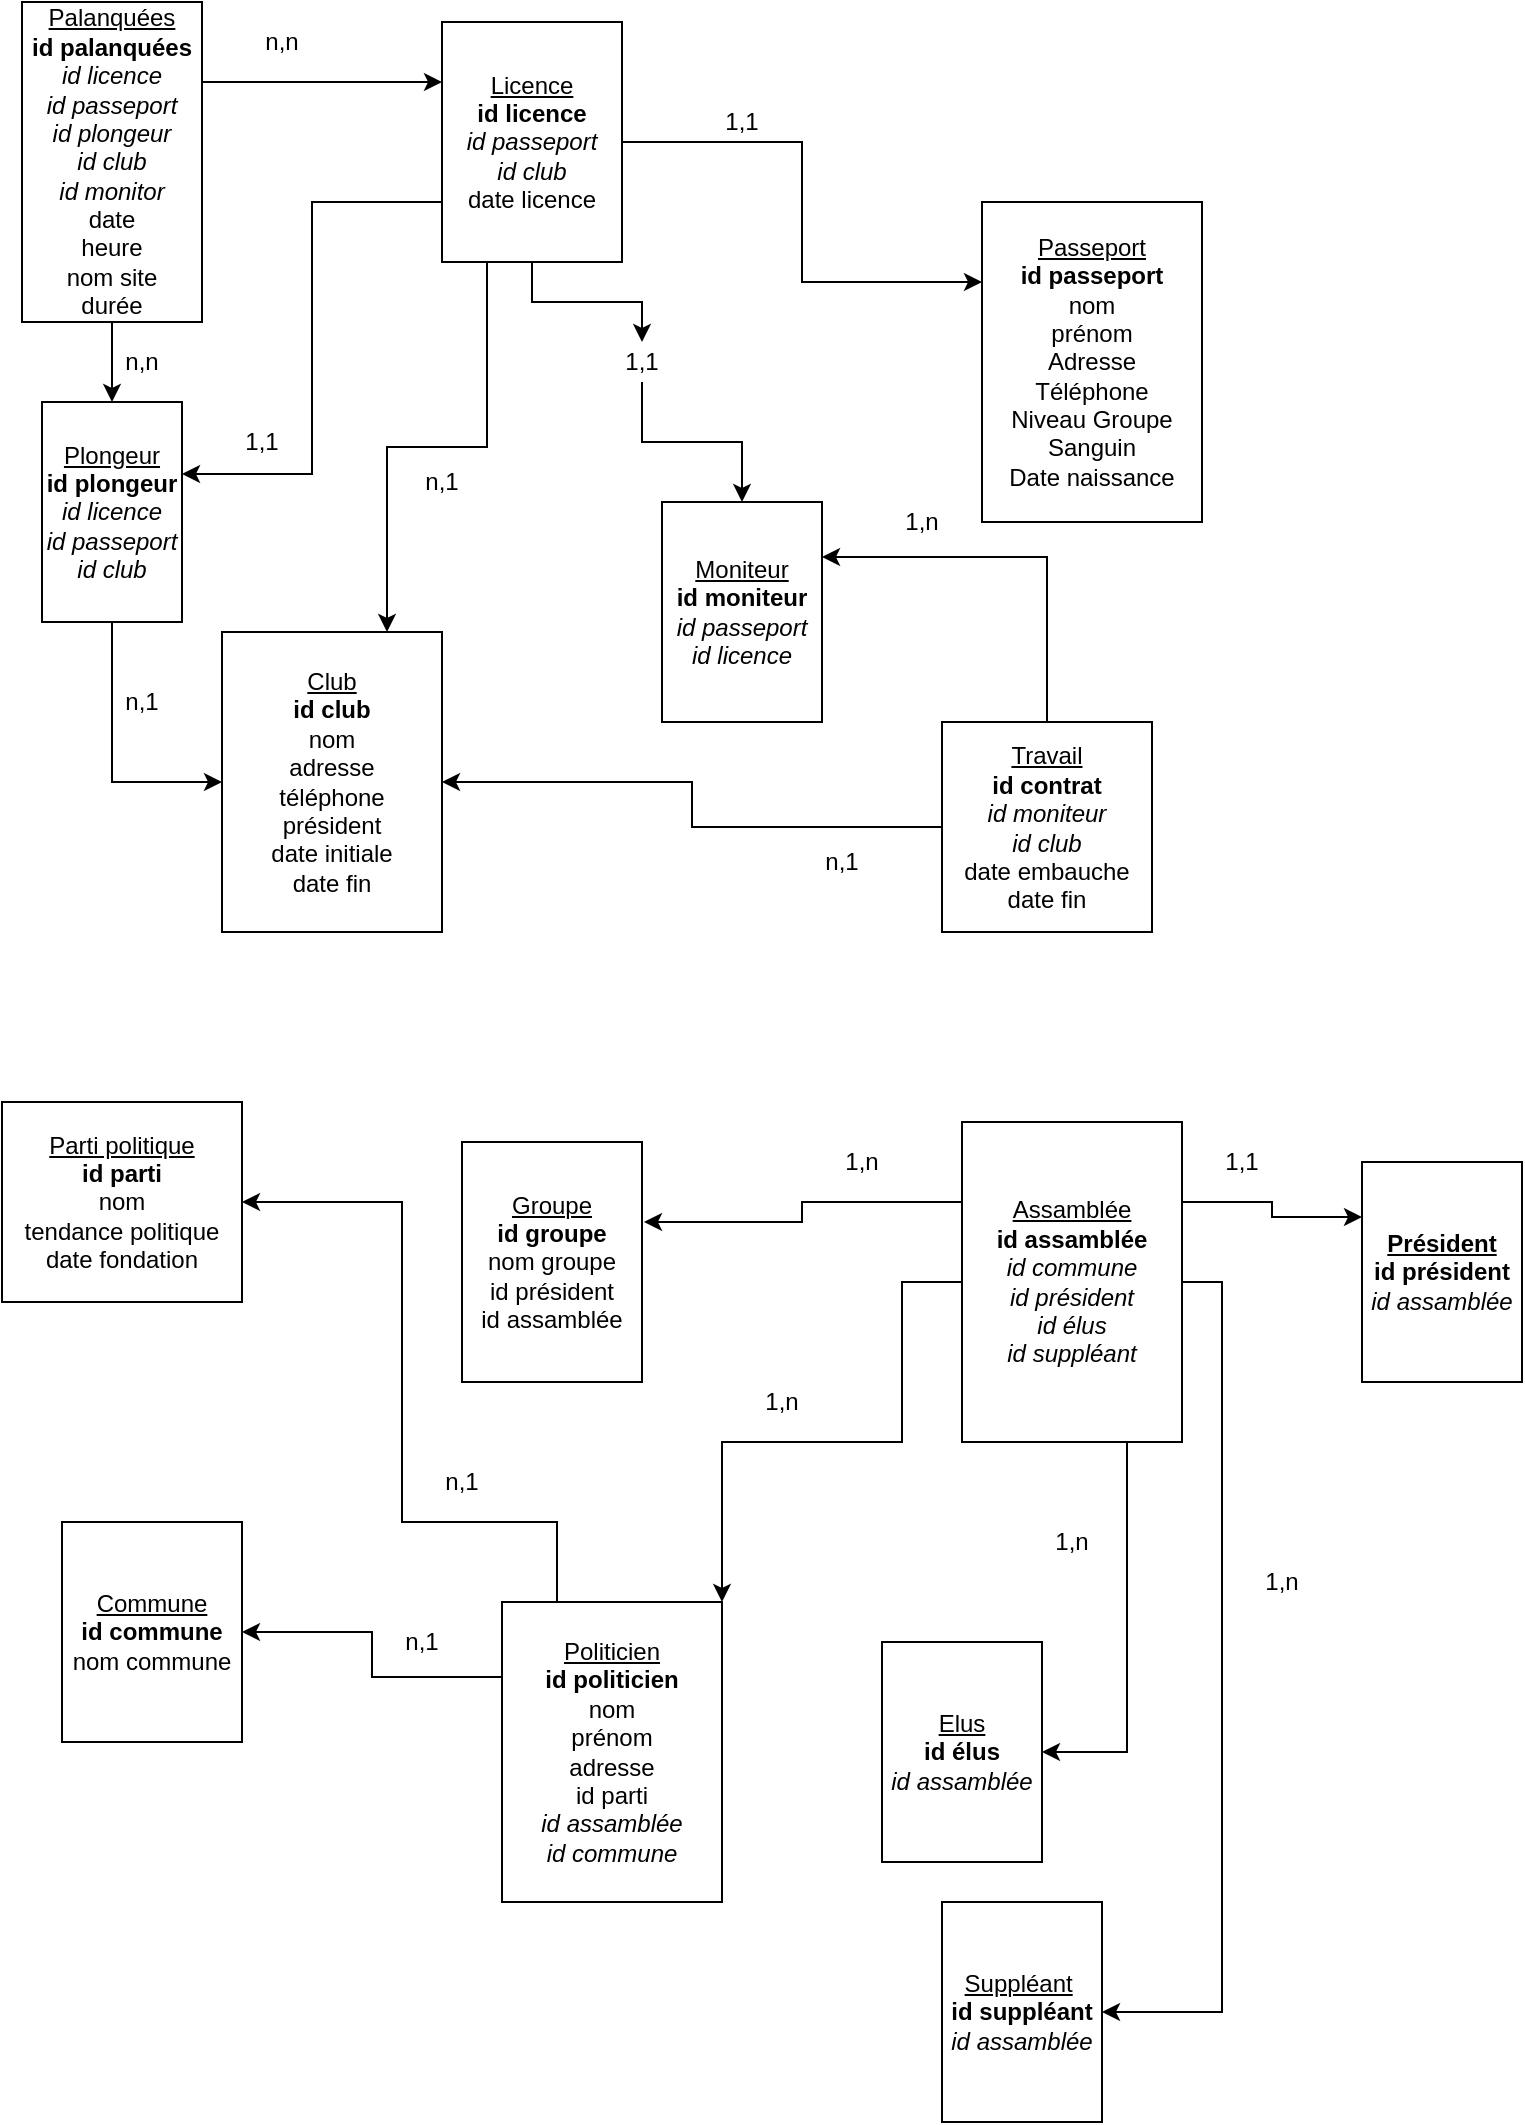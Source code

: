 <mxfile version="14.4.2" type="github">
  <diagram id="x8W8AJZ4dCZI1heM8H32" name="Page-1">
    <mxGraphModel dx="2249" dy="705" grid="1" gridSize="10" guides="1" tooltips="1" connect="1" arrows="1" fold="1" page="1" pageScale="1" pageWidth="827" pageHeight="1169" math="0" shadow="0">
      <root>
        <mxCell id="0" />
        <mxCell id="1" parent="0" />
        <mxCell id="_py3yEN6EtsgkCyzsrZI-14" style="edgeStyle=orthogonalEdgeStyle;rounded=0;orthogonalLoop=1;jettySize=auto;html=1;exitX=1;exitY=0.5;exitDx=0;exitDy=0;entryX=0;entryY=0.25;entryDx=0;entryDy=0;" edge="1" parent="1" source="_py3yEN6EtsgkCyzsrZI-1" target="_py3yEN6EtsgkCyzsrZI-2">
          <mxGeometry relative="1" as="geometry" />
        </mxCell>
        <mxCell id="_py3yEN6EtsgkCyzsrZI-15" style="edgeStyle=orthogonalEdgeStyle;rounded=0;orthogonalLoop=1;jettySize=auto;html=1;exitX=0.5;exitY=1;exitDx=0;exitDy=0;" edge="1" parent="1" source="_py3yEN6EtsgkCyzsrZI-29" target="_py3yEN6EtsgkCyzsrZI-5">
          <mxGeometry relative="1" as="geometry" />
        </mxCell>
        <mxCell id="_py3yEN6EtsgkCyzsrZI-26" style="edgeStyle=orthogonalEdgeStyle;rounded=0;orthogonalLoop=1;jettySize=auto;html=1;exitX=0;exitY=0.75;exitDx=0;exitDy=0;entryX=1;entryY=0.327;entryDx=0;entryDy=0;entryPerimeter=0;" edge="1" parent="1" source="_py3yEN6EtsgkCyzsrZI-1" target="_py3yEN6EtsgkCyzsrZI-7">
          <mxGeometry relative="1" as="geometry" />
        </mxCell>
        <mxCell id="_py3yEN6EtsgkCyzsrZI-27" style="edgeStyle=orthogonalEdgeStyle;rounded=0;orthogonalLoop=1;jettySize=auto;html=1;exitX=0.25;exitY=1;exitDx=0;exitDy=0;entryX=0.75;entryY=0;entryDx=0;entryDy=0;" edge="1" parent="1" source="_py3yEN6EtsgkCyzsrZI-1" target="_py3yEN6EtsgkCyzsrZI-3">
          <mxGeometry relative="1" as="geometry" />
        </mxCell>
        <mxCell id="_py3yEN6EtsgkCyzsrZI-1" value="&lt;u&gt;Licence&lt;br&gt;&lt;/u&gt;&lt;b&gt;id licence&lt;br&gt;&lt;/b&gt;&lt;i&gt;id passeport&lt;br&gt;id club&lt;br&gt;&lt;/i&gt;date licence" style="rounded=0;whiteSpace=wrap;html=1;" vertex="1" parent="1">
          <mxGeometry x="70" y="40" width="90" height="120" as="geometry" />
        </mxCell>
        <mxCell id="_py3yEN6EtsgkCyzsrZI-2" value="&lt;u&gt;Passeport&lt;br&gt;&lt;/u&gt;&lt;b&gt;id passeport&lt;br&gt;&lt;/b&gt;nom&lt;br&gt;prénom&lt;br&gt;Adresse&lt;br&gt;Téléphone&lt;br&gt;Niveau Groupe&lt;br&gt;Sanguin&lt;br&gt;Date naissance" style="rounded=0;whiteSpace=wrap;html=1;" vertex="1" parent="1">
          <mxGeometry x="340" y="130" width="110" height="160" as="geometry" />
        </mxCell>
        <mxCell id="_py3yEN6EtsgkCyzsrZI-3" value="&lt;u&gt;Club&lt;/u&gt;&lt;br&gt;&lt;b&gt;id club&lt;br&gt;&lt;/b&gt;nom&lt;br&gt;adresse&lt;br&gt;téléphone&lt;br&gt;président&lt;br&gt;date initiale&lt;br&gt;date fin" style="rounded=0;whiteSpace=wrap;html=1;" vertex="1" parent="1">
          <mxGeometry x="-40" y="345" width="110" height="150" as="geometry" />
        </mxCell>
        <mxCell id="_py3yEN6EtsgkCyzsrZI-5" value="&lt;u&gt;Moniteur&lt;/u&gt;&lt;br&gt;&lt;b&gt;id moniteur&lt;br&gt;&lt;/b&gt;&lt;i&gt;id passeport&lt;br&gt;id licence&lt;/i&gt;" style="rounded=0;whiteSpace=wrap;html=1;" vertex="1" parent="1">
          <mxGeometry x="180" y="280" width="80" height="110" as="geometry" />
        </mxCell>
        <mxCell id="_py3yEN6EtsgkCyzsrZI-43" style="edgeStyle=orthogonalEdgeStyle;rounded=0;orthogonalLoop=1;jettySize=auto;html=1;exitX=0.5;exitY=1;exitDx=0;exitDy=0;entryX=0;entryY=0.5;entryDx=0;entryDy=0;" edge="1" parent="1" source="_py3yEN6EtsgkCyzsrZI-7" target="_py3yEN6EtsgkCyzsrZI-3">
          <mxGeometry relative="1" as="geometry" />
        </mxCell>
        <mxCell id="_py3yEN6EtsgkCyzsrZI-7" value="&lt;u&gt;Plongeur&lt;/u&gt;&lt;br&gt;&lt;b&gt;id plongeur&lt;br&gt;&lt;/b&gt;&lt;i&gt;id licence&lt;br&gt;id passeport&lt;br&gt;id club&lt;/i&gt;" style="rounded=0;whiteSpace=wrap;html=1;" vertex="1" parent="1">
          <mxGeometry x="-130" y="230" width="70" height="110" as="geometry" />
        </mxCell>
        <mxCell id="_py3yEN6EtsgkCyzsrZI-25" style="edgeStyle=orthogonalEdgeStyle;rounded=0;orthogonalLoop=1;jettySize=auto;html=1;exitX=0.5;exitY=1;exitDx=0;exitDy=0;entryX=0.5;entryY=0;entryDx=0;entryDy=0;" edge="1" parent="1" source="_py3yEN6EtsgkCyzsrZI-8" target="_py3yEN6EtsgkCyzsrZI-7">
          <mxGeometry relative="1" as="geometry" />
        </mxCell>
        <mxCell id="_py3yEN6EtsgkCyzsrZI-34" style="edgeStyle=orthogonalEdgeStyle;rounded=0;orthogonalLoop=1;jettySize=auto;html=1;exitX=1;exitY=0.25;exitDx=0;exitDy=0;entryX=0;entryY=0.25;entryDx=0;entryDy=0;" edge="1" parent="1" source="_py3yEN6EtsgkCyzsrZI-8" target="_py3yEN6EtsgkCyzsrZI-1">
          <mxGeometry relative="1" as="geometry" />
        </mxCell>
        <mxCell id="_py3yEN6EtsgkCyzsrZI-8" value="&lt;u&gt;Palanquées&lt;/u&gt;&lt;br&gt;&lt;b&gt;id palanquées&lt;br&gt;&lt;/b&gt;&lt;i&gt;id licence&lt;br&gt;id passeport&lt;br&gt;id plongeur&lt;br&gt;id club&lt;br&gt;id monitor&lt;br&gt;&lt;/i&gt;date&lt;br&gt;heure&lt;br&gt;nom site&lt;br&gt;durée" style="rounded=0;whiteSpace=wrap;html=1;" vertex="1" parent="1">
          <mxGeometry x="-140" y="30" width="90" height="160" as="geometry" />
        </mxCell>
        <mxCell id="_py3yEN6EtsgkCyzsrZI-21" style="edgeStyle=orthogonalEdgeStyle;rounded=0;orthogonalLoop=1;jettySize=auto;html=1;exitX=0.5;exitY=0;exitDx=0;exitDy=0;entryX=1;entryY=0.25;entryDx=0;entryDy=0;" edge="1" parent="1" source="_py3yEN6EtsgkCyzsrZI-9" target="_py3yEN6EtsgkCyzsrZI-5">
          <mxGeometry relative="1" as="geometry" />
        </mxCell>
        <mxCell id="_py3yEN6EtsgkCyzsrZI-40" style="edgeStyle=orthogonalEdgeStyle;rounded=0;orthogonalLoop=1;jettySize=auto;html=1;exitX=0;exitY=0.5;exitDx=0;exitDy=0;entryX=1;entryY=0.5;entryDx=0;entryDy=0;" edge="1" parent="1" source="_py3yEN6EtsgkCyzsrZI-9" target="_py3yEN6EtsgkCyzsrZI-3">
          <mxGeometry relative="1" as="geometry" />
        </mxCell>
        <mxCell id="_py3yEN6EtsgkCyzsrZI-9" value="&lt;u&gt;Travail&lt;/u&gt;&lt;br&gt;&lt;b&gt;id contrat&lt;br&gt;&lt;/b&gt;&lt;i&gt;id moniteur&lt;br&gt;id club&lt;br&gt;&lt;/i&gt;date embauche&lt;br&gt;date fin" style="whiteSpace=wrap;html=1;aspect=fixed;" vertex="1" parent="1">
          <mxGeometry x="320" y="390" width="105" height="105" as="geometry" />
        </mxCell>
        <mxCell id="_py3yEN6EtsgkCyzsrZI-28" value="1,1" style="text;html=1;strokeColor=none;fillColor=none;align=center;verticalAlign=middle;whiteSpace=wrap;rounded=0;" vertex="1" parent="1">
          <mxGeometry x="200" y="80" width="40" height="20" as="geometry" />
        </mxCell>
        <mxCell id="_py3yEN6EtsgkCyzsrZI-29" value="1,1" style="text;html=1;strokeColor=none;fillColor=none;align=center;verticalAlign=middle;whiteSpace=wrap;rounded=0;" vertex="1" parent="1">
          <mxGeometry x="150" y="200" width="40" height="20" as="geometry" />
        </mxCell>
        <mxCell id="_py3yEN6EtsgkCyzsrZI-30" style="edgeStyle=orthogonalEdgeStyle;rounded=0;orthogonalLoop=1;jettySize=auto;html=1;exitX=0.5;exitY=1;exitDx=0;exitDy=0;" edge="1" parent="1" source="_py3yEN6EtsgkCyzsrZI-1" target="_py3yEN6EtsgkCyzsrZI-29">
          <mxGeometry relative="1" as="geometry">
            <mxPoint x="115" y="160" as="sourcePoint" />
            <mxPoint x="220" y="280" as="targetPoint" />
          </mxGeometry>
        </mxCell>
        <mxCell id="_py3yEN6EtsgkCyzsrZI-31" value="1,n" style="text;html=1;strokeColor=none;fillColor=none;align=center;verticalAlign=middle;whiteSpace=wrap;rounded=0;" vertex="1" parent="1">
          <mxGeometry x="290" y="280" width="40" height="20" as="geometry" />
        </mxCell>
        <mxCell id="_py3yEN6EtsgkCyzsrZI-35" value="n,n" style="text;html=1;strokeColor=none;fillColor=none;align=center;verticalAlign=middle;whiteSpace=wrap;rounded=0;" vertex="1" parent="1">
          <mxGeometry x="-30" y="40" width="40" height="20" as="geometry" />
        </mxCell>
        <mxCell id="_py3yEN6EtsgkCyzsrZI-36" value="1,1" style="text;html=1;strokeColor=none;fillColor=none;align=center;verticalAlign=middle;whiteSpace=wrap;rounded=0;" vertex="1" parent="1">
          <mxGeometry x="-40" y="240" width="40" height="20" as="geometry" />
        </mxCell>
        <mxCell id="_py3yEN6EtsgkCyzsrZI-37" value="n,1" style="text;html=1;strokeColor=none;fillColor=none;align=center;verticalAlign=middle;whiteSpace=wrap;rounded=0;" vertex="1" parent="1">
          <mxGeometry x="50" y="260" width="40" height="20" as="geometry" />
        </mxCell>
        <mxCell id="_py3yEN6EtsgkCyzsrZI-41" value="n,1" style="text;html=1;strokeColor=none;fillColor=none;align=center;verticalAlign=middle;whiteSpace=wrap;rounded=0;" vertex="1" parent="1">
          <mxGeometry x="250" y="450" width="40" height="20" as="geometry" />
        </mxCell>
        <mxCell id="_py3yEN6EtsgkCyzsrZI-42" value="n,n" style="text;html=1;strokeColor=none;fillColor=none;align=center;verticalAlign=middle;whiteSpace=wrap;rounded=0;" vertex="1" parent="1">
          <mxGeometry x="-100" y="200" width="40" height="20" as="geometry" />
        </mxCell>
        <mxCell id="_py3yEN6EtsgkCyzsrZI-44" value="n,1" style="text;html=1;strokeColor=none;fillColor=none;align=center;verticalAlign=middle;whiteSpace=wrap;rounded=0;" vertex="1" parent="1">
          <mxGeometry x="-100" y="370" width="40" height="20" as="geometry" />
        </mxCell>
        <mxCell id="_py3yEN6EtsgkCyzsrZI-49" value="&lt;u&gt;Groupe&lt;/u&gt;&lt;br&gt;&lt;b&gt;id groupe&lt;br&gt;&lt;/b&gt;nom groupe&lt;br&gt;id président&lt;br&gt;id assamblée" style="rounded=0;whiteSpace=wrap;html=1;" vertex="1" parent="1">
          <mxGeometry x="80" y="600" width="90" height="120" as="geometry" />
        </mxCell>
        <mxCell id="_py3yEN6EtsgkCyzsrZI-71" style="edgeStyle=orthogonalEdgeStyle;rounded=0;orthogonalLoop=1;jettySize=auto;html=1;exitX=0;exitY=0.25;exitDx=0;exitDy=0;entryX=1.011;entryY=0.333;entryDx=0;entryDy=0;entryPerimeter=0;" edge="1" parent="1" source="_py3yEN6EtsgkCyzsrZI-50" target="_py3yEN6EtsgkCyzsrZI-49">
          <mxGeometry relative="1" as="geometry" />
        </mxCell>
        <mxCell id="_py3yEN6EtsgkCyzsrZI-72" style="edgeStyle=orthogonalEdgeStyle;rounded=0;orthogonalLoop=1;jettySize=auto;html=1;exitX=0;exitY=0.5;exitDx=0;exitDy=0;entryX=1;entryY=0;entryDx=0;entryDy=0;" edge="1" parent="1" source="_py3yEN6EtsgkCyzsrZI-50" target="_py3yEN6EtsgkCyzsrZI-51">
          <mxGeometry relative="1" as="geometry">
            <Array as="points">
              <mxPoint x="300" y="670" />
              <mxPoint x="300" y="750" />
              <mxPoint x="210" y="750" />
            </Array>
          </mxGeometry>
        </mxCell>
        <mxCell id="_py3yEN6EtsgkCyzsrZI-73" style="edgeStyle=orthogonalEdgeStyle;rounded=0;orthogonalLoop=1;jettySize=auto;html=1;exitX=0.75;exitY=1;exitDx=0;exitDy=0;entryX=1;entryY=0.5;entryDx=0;entryDy=0;" edge="1" parent="1" source="_py3yEN6EtsgkCyzsrZI-50" target="_py3yEN6EtsgkCyzsrZI-52">
          <mxGeometry relative="1" as="geometry" />
        </mxCell>
        <mxCell id="_py3yEN6EtsgkCyzsrZI-85" style="edgeStyle=orthogonalEdgeStyle;rounded=0;orthogonalLoop=1;jettySize=auto;html=1;exitX=1;exitY=0.5;exitDx=0;exitDy=0;entryX=1;entryY=0.5;entryDx=0;entryDy=0;" edge="1" parent="1" source="_py3yEN6EtsgkCyzsrZI-50" target="_py3yEN6EtsgkCyzsrZI-83">
          <mxGeometry relative="1" as="geometry" />
        </mxCell>
        <mxCell id="_py3yEN6EtsgkCyzsrZI-89" style="edgeStyle=orthogonalEdgeStyle;rounded=0;orthogonalLoop=1;jettySize=auto;html=1;exitX=1;exitY=0.25;exitDx=0;exitDy=0;entryX=0;entryY=0.25;entryDx=0;entryDy=0;" edge="1" parent="1" source="_py3yEN6EtsgkCyzsrZI-50" target="_py3yEN6EtsgkCyzsrZI-88">
          <mxGeometry relative="1" as="geometry" />
        </mxCell>
        <mxCell id="_py3yEN6EtsgkCyzsrZI-50" value="&lt;u&gt;Assamblée&lt;/u&gt;&lt;br&gt;&lt;b&gt;id assamblée&lt;br&gt;&lt;/b&gt;&lt;i&gt;id commune&lt;br&gt;id président&lt;br&gt;id élus&lt;br&gt;id suppléant&lt;br&gt;&lt;/i&gt;" style="rounded=0;whiteSpace=wrap;html=1;" vertex="1" parent="1">
          <mxGeometry x="330" y="590" width="110" height="160" as="geometry" />
        </mxCell>
        <mxCell id="_py3yEN6EtsgkCyzsrZI-74" style="edgeStyle=orthogonalEdgeStyle;rounded=0;orthogonalLoop=1;jettySize=auto;html=1;exitX=0.25;exitY=0;exitDx=0;exitDy=0;entryX=1;entryY=0.5;entryDx=0;entryDy=0;" edge="1" parent="1" source="_py3yEN6EtsgkCyzsrZI-51" target="_py3yEN6EtsgkCyzsrZI-57">
          <mxGeometry relative="1" as="geometry">
            <Array as="points">
              <mxPoint x="128" y="790" />
              <mxPoint x="50" y="790" />
              <mxPoint x="50" y="630" />
            </Array>
          </mxGeometry>
        </mxCell>
        <mxCell id="_py3yEN6EtsgkCyzsrZI-75" style="edgeStyle=orthogonalEdgeStyle;rounded=0;orthogonalLoop=1;jettySize=auto;html=1;exitX=0;exitY=0.25;exitDx=0;exitDy=0;entryX=1;entryY=0.5;entryDx=0;entryDy=0;" edge="1" parent="1" source="_py3yEN6EtsgkCyzsrZI-51" target="_py3yEN6EtsgkCyzsrZI-54">
          <mxGeometry relative="1" as="geometry" />
        </mxCell>
        <mxCell id="_py3yEN6EtsgkCyzsrZI-51" value="&lt;u&gt;Politicien&lt;/u&gt;&lt;br&gt;&lt;b&gt;id politicien&lt;br&gt;&lt;/b&gt;nom&lt;br&gt;prénom&lt;br&gt;adresse&lt;br&gt;id parti&lt;br&gt;&lt;i&gt;id assamblée&lt;br&gt;id commune&lt;/i&gt;" style="rounded=0;whiteSpace=wrap;html=1;" vertex="1" parent="1">
          <mxGeometry x="100" y="830" width="110" height="150" as="geometry" />
        </mxCell>
        <mxCell id="_py3yEN6EtsgkCyzsrZI-52" value="&lt;u&gt;Elus&lt;/u&gt;&lt;br&gt;&lt;b&gt;id élus&lt;/b&gt;&lt;i&gt;&lt;br&gt;id assamblée&lt;/i&gt;" style="rounded=0;whiteSpace=wrap;html=1;" vertex="1" parent="1">
          <mxGeometry x="290" y="850" width="80" height="110" as="geometry" />
        </mxCell>
        <mxCell id="_py3yEN6EtsgkCyzsrZI-54" value="&lt;u&gt;Commune&lt;/u&gt;&lt;br&gt;&lt;b&gt;id commune&lt;br&gt;&lt;/b&gt;nom commune" style="rounded=0;whiteSpace=wrap;html=1;" vertex="1" parent="1">
          <mxGeometry x="-120" y="790" width="90" height="110" as="geometry" />
        </mxCell>
        <mxCell id="_py3yEN6EtsgkCyzsrZI-57" value="&lt;u&gt;Parti politique&lt;br&gt;&lt;/u&gt;&lt;b&gt;id parti&lt;br&gt;&lt;/b&gt;nom&lt;br&gt;tendance politique&lt;br&gt;date fondation" style="rounded=0;whiteSpace=wrap;html=1;" vertex="1" parent="1">
          <mxGeometry x="-150" y="580" width="120" height="100" as="geometry" />
        </mxCell>
        <mxCell id="_py3yEN6EtsgkCyzsrZI-77" value="1,n" style="text;html=1;strokeColor=none;fillColor=none;align=center;verticalAlign=middle;whiteSpace=wrap;rounded=0;" vertex="1" parent="1">
          <mxGeometry x="260" y="600" width="40" height="20" as="geometry" />
        </mxCell>
        <mxCell id="_py3yEN6EtsgkCyzsrZI-78" value="1,n" style="text;html=1;strokeColor=none;fillColor=none;align=center;verticalAlign=middle;whiteSpace=wrap;rounded=0;" vertex="1" parent="1">
          <mxGeometry x="220" y="720" width="40" height="20" as="geometry" />
        </mxCell>
        <mxCell id="_py3yEN6EtsgkCyzsrZI-79" value="1,n" style="text;html=1;strokeColor=none;fillColor=none;align=center;verticalAlign=middle;whiteSpace=wrap;rounded=0;" vertex="1" parent="1">
          <mxGeometry x="365" y="790" width="40" height="20" as="geometry" />
        </mxCell>
        <mxCell id="_py3yEN6EtsgkCyzsrZI-81" value="n,1" style="text;html=1;strokeColor=none;fillColor=none;align=center;verticalAlign=middle;whiteSpace=wrap;rounded=0;" vertex="1" parent="1">
          <mxGeometry x="60" y="760" width="40" height="20" as="geometry" />
        </mxCell>
        <mxCell id="_py3yEN6EtsgkCyzsrZI-82" value="n,1" style="text;html=1;strokeColor=none;fillColor=none;align=center;verticalAlign=middle;whiteSpace=wrap;rounded=0;" vertex="1" parent="1">
          <mxGeometry x="40" y="840" width="40" height="20" as="geometry" />
        </mxCell>
        <mxCell id="_py3yEN6EtsgkCyzsrZI-83" value="&lt;u&gt;Suppléant&lt;/u&gt;&lt;b&gt;&amp;nbsp;&lt;br&gt;id suppléant&lt;br&gt;&lt;/b&gt;&lt;i&gt;id assamblée&lt;/i&gt;" style="rounded=0;whiteSpace=wrap;html=1;" vertex="1" parent="1">
          <mxGeometry x="320" y="980" width="80" height="110" as="geometry" />
        </mxCell>
        <mxCell id="_py3yEN6EtsgkCyzsrZI-86" value="1,n" style="text;html=1;strokeColor=none;fillColor=none;align=center;verticalAlign=middle;whiteSpace=wrap;rounded=0;" vertex="1" parent="1">
          <mxGeometry x="470" y="810" width="40" height="20" as="geometry" />
        </mxCell>
        <mxCell id="_py3yEN6EtsgkCyzsrZI-88" value="&lt;b&gt;&lt;u&gt;Président&lt;/u&gt;&lt;br&gt;id président&lt;br&gt;&lt;/b&gt;&lt;i&gt;id assamblée&lt;/i&gt;" style="rounded=0;whiteSpace=wrap;html=1;" vertex="1" parent="1">
          <mxGeometry x="530" y="610" width="80" height="110" as="geometry" />
        </mxCell>
        <mxCell id="_py3yEN6EtsgkCyzsrZI-90" value="1,1" style="text;html=1;strokeColor=none;fillColor=none;align=center;verticalAlign=middle;whiteSpace=wrap;rounded=0;" vertex="1" parent="1">
          <mxGeometry x="450" y="600" width="40" height="20" as="geometry" />
        </mxCell>
      </root>
    </mxGraphModel>
  </diagram>
</mxfile>
